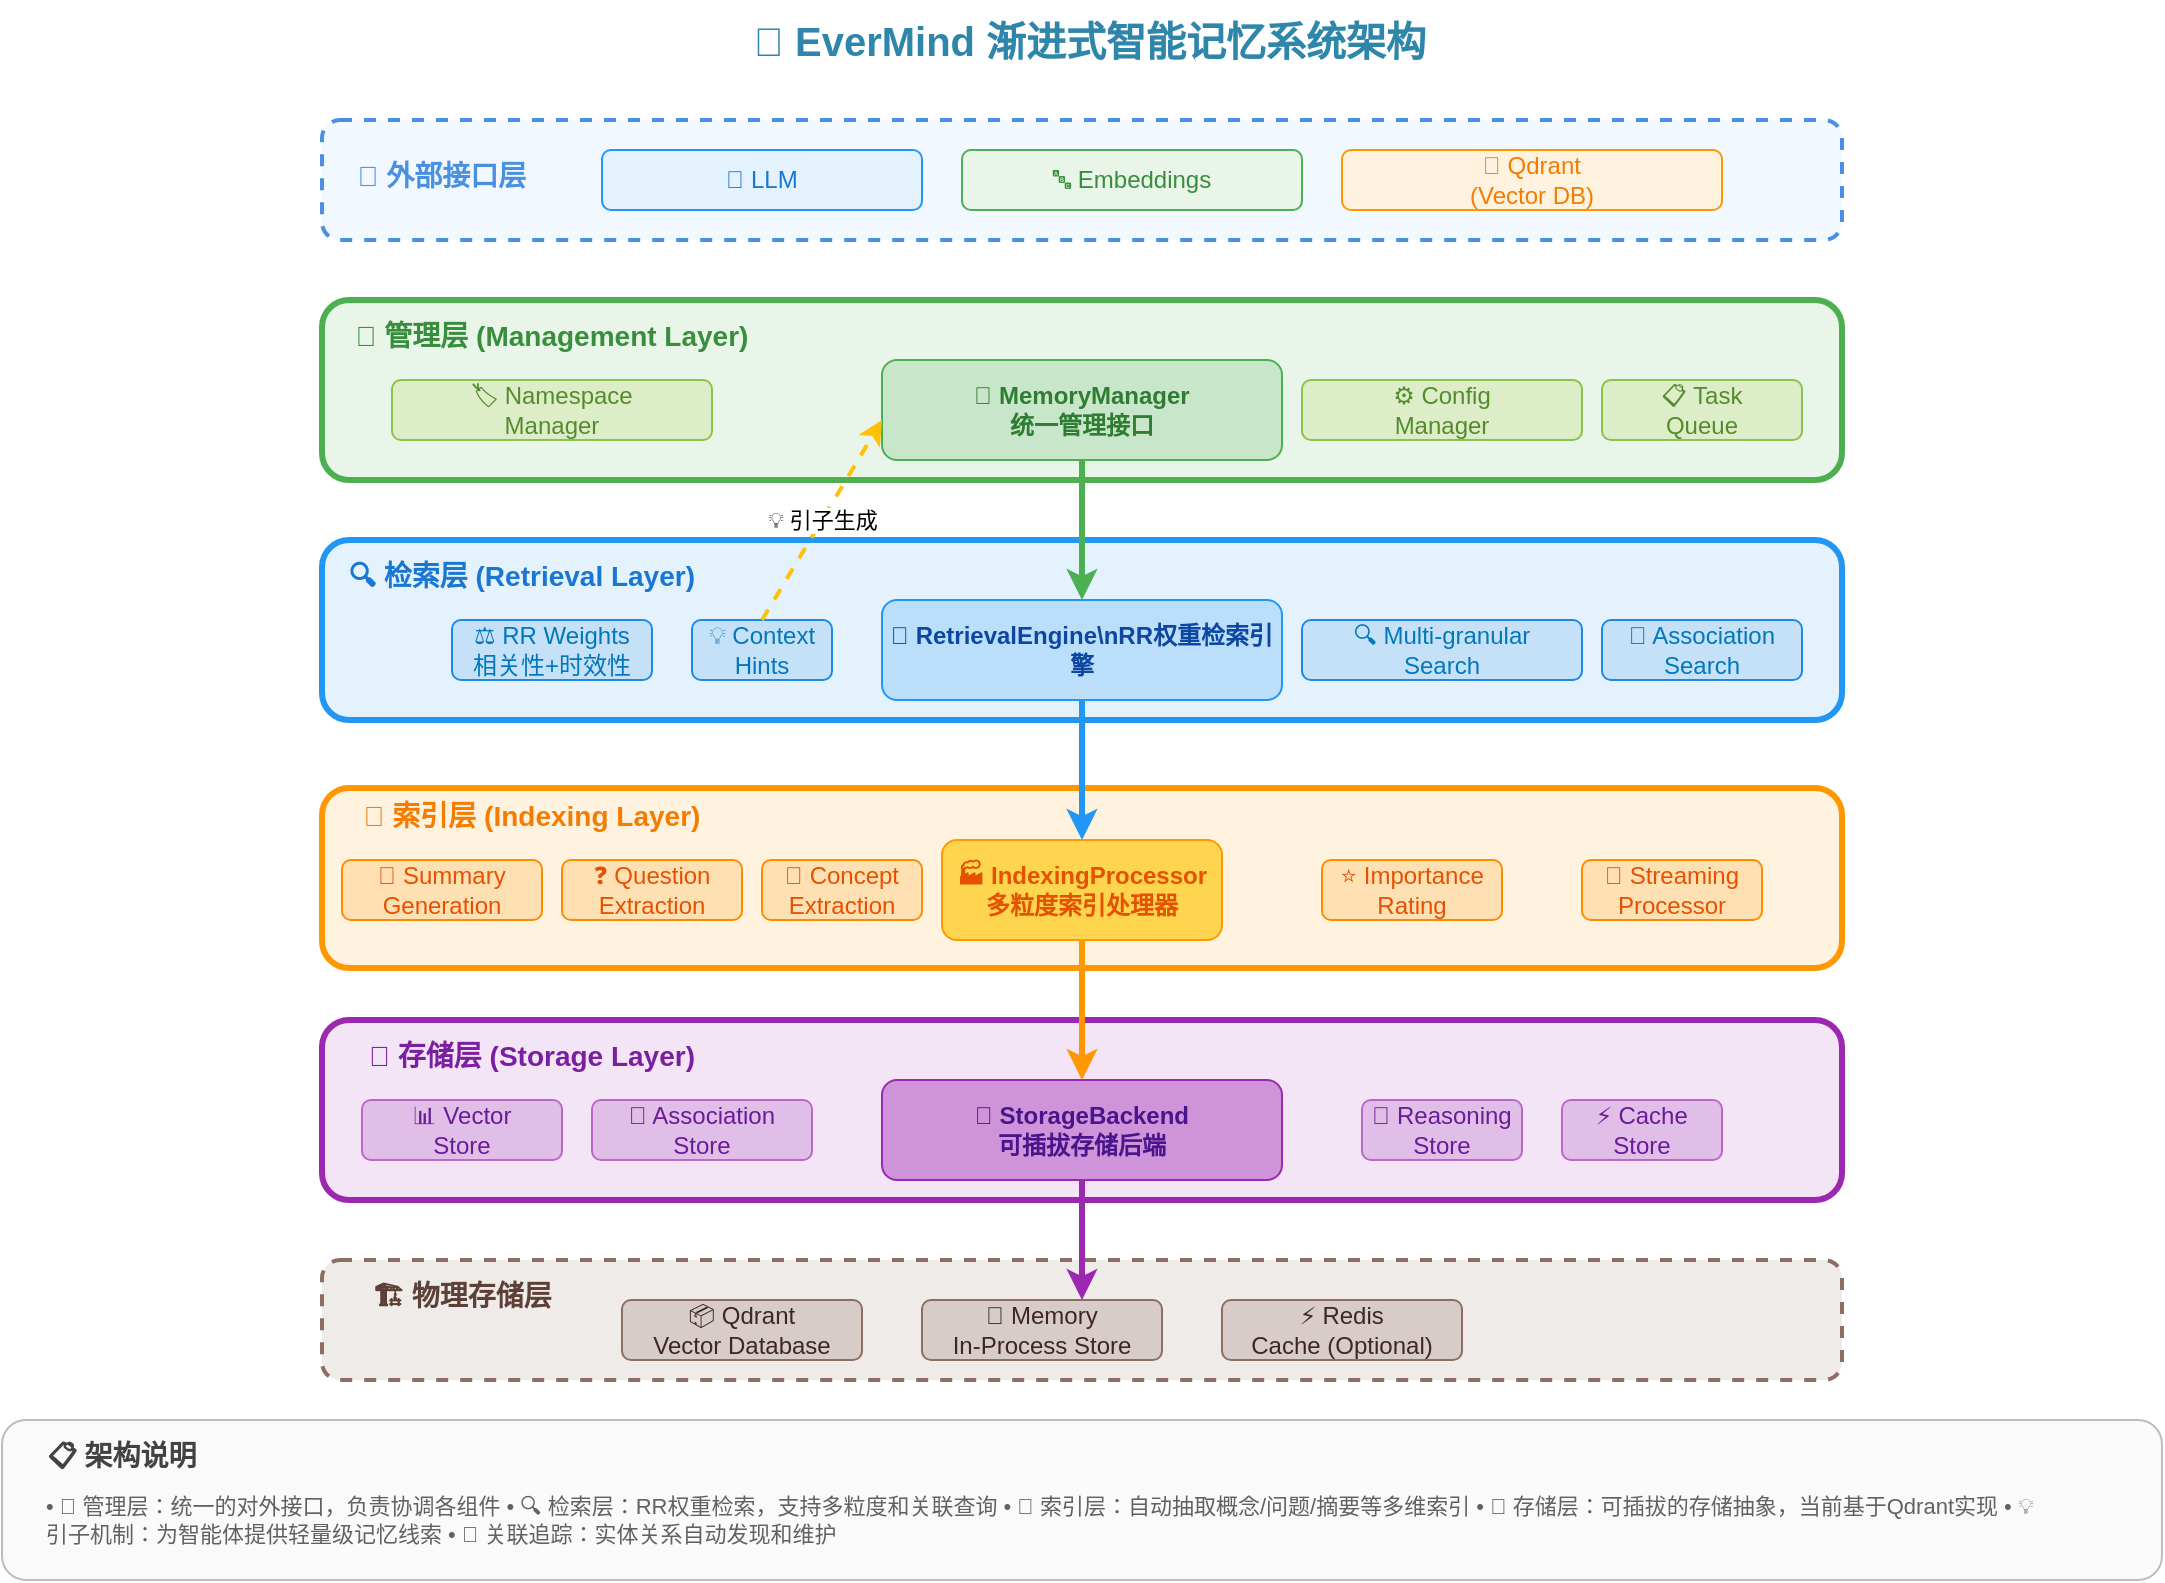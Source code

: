 <mxfile>
    <diagram name="EverMind Architecture" id="evermind-arch">
        <mxGraphModel dx="974" dy="646" grid="0" gridSize="10" guides="1" tooltips="1" connect="1" arrows="1" fold="1" page="1" pageScale="1" pageWidth="1169" pageHeight="827" math="0" shadow="0">
            <root>
                <mxCell id="0"/>
                <mxCell id="1" parent="0"/>
                <mxCell id="title" value="🧠 EverMind 渐进式智能记忆系统架构" style="text;html=1;strokeColor=none;fillColor=none;align=center;verticalAlign=middle;whiteSpace=wrap;rounded=0;fontSize=20;fontStyle=1;fontColor=#2E86AB;" parent="1" vertex="1">
                    <mxGeometry x="284" y="20" width="600" height="40" as="geometry"/>
                </mxCell>
                <mxCell id="external-box" value="" style="rounded=1;whiteSpace=wrap;html=1;fillColor=#F1F8FF;strokeColor=#4A90E2;strokeWidth=2;dashed=1;" parent="1" vertex="1">
                    <mxGeometry x="200" y="80" width="760" height="60" as="geometry"/>
                </mxCell>
                <mxCell id="external-title" value="🔌 外部接口层" style="text;html=1;strokeColor=none;fillColor=none;align=center;verticalAlign=middle;whiteSpace=wrap;rounded=0;fontSize=14;fontStyle=1;fontColor=#4A90E2;" parent="1" vertex="1">
                    <mxGeometry x="210" y="95" width="100" height="25" as="geometry"/>
                </mxCell>
                <mxCell id="llm-interface" value="🤖 LLM" style="rounded=1;whiteSpace=wrap;html=1;fillColor=#E3F2FD;strokeColor=#2196F3;fontColor=#1976D2;" parent="1" vertex="1">
                    <mxGeometry x="340" y="95" width="160" height="30" as="geometry"/>
                </mxCell>
                <mxCell id="embedding-interface" value="🔤 Embeddings" style="rounded=1;whiteSpace=wrap;html=1;fillColor=#E8F5E8;strokeColor=#4CAF50;fontColor=#388E3C;" parent="1" vertex="1">
                    <mxGeometry x="520" y="95" width="170" height="30" as="geometry"/>
                </mxCell>
                <mxCell id="qdrant-interface" value="💾 Qdrant&lt;div&gt;(Vector DB)&lt;/div&gt;" style="rounded=1;whiteSpace=wrap;html=1;fillColor=#FFF3E0;strokeColor=#FF9800;fontColor=#F57C00;" parent="1" vertex="1">
                    <mxGeometry x="710" y="95" width="190" height="30" as="geometry"/>
                </mxCell>
                <mxCell id="management-box" value="" style="rounded=1;whiteSpace=wrap;html=1;fillColor=#E8F5E8;strokeColor=#4CAF50;strokeWidth=3;" parent="1" vertex="1">
                    <mxGeometry x="200" y="170" width="760" height="90" as="geometry"/>
                </mxCell>
                <mxCell id="management-title" value="🎯 管理层 (Management Layer)" style="text;html=1;strokeColor=none;fillColor=none;align=center;verticalAlign=middle;whiteSpace=wrap;rounded=0;fontSize=14;fontStyle=1;fontColor=#388E3C;" parent="1" vertex="1">
                    <mxGeometry x="190" y="175" width="250" height="25" as="geometry"/>
                </mxCell>
                <mxCell id="memory-manager" value="🧠 MemoryManager&lt;div&gt;统一管理接口&lt;/div&gt;" style="rounded=1;whiteSpace=wrap;html=1;fillColor=#C8E6C9;strokeColor=#4CAF50;fontColor=#2E7D32;fontSize=12;fontStyle=1;" parent="1" vertex="1">
                    <mxGeometry x="480" y="200" width="200" height="50" as="geometry"/>
                </mxCell>
                <mxCell id="namespace-mgr" value="🏷️ Namespace&lt;div&gt;Manager&lt;/div&gt;" style="rounded=1;whiteSpace=wrap;html=1;fillColor=#DCEDC8;strokeColor=#8BC34A;fontColor=#558B2F;" parent="1" vertex="1">
                    <mxGeometry x="235" y="210" width="160" height="30" as="geometry"/>
                </mxCell>
                <mxCell id="config-mgr" value="⚙️ Config&lt;div&gt;Manager&lt;/div&gt;" style="rounded=1;whiteSpace=wrap;html=1;fillColor=#DCEDC8;strokeColor=#8BC34A;fontColor=#558B2F;" parent="1" vertex="1">
                    <mxGeometry x="690" y="210" width="140" height="30" as="geometry"/>
                </mxCell>
                <mxCell id="task-queue" value="📋 Task&lt;div&gt;Queue&lt;/div&gt;" style="rounded=1;whiteSpace=wrap;html=1;fillColor=#DCEDC8;strokeColor=#8BC34A;fontColor=#558B2F;" parent="1" vertex="1">
                    <mxGeometry x="840" y="210" width="100" height="30" as="geometry"/>
                </mxCell>
                <mxCell id="retrieval-box" value="" style="rounded=1;whiteSpace=wrap;html=1;fillColor=#E3F2FD;strokeColor=#2196F3;strokeWidth=3;" parent="1" vertex="1">
                    <mxGeometry x="200" y="290" width="760" height="90" as="geometry"/>
                </mxCell>
                <mxCell id="retrieval-title" value="🔍 检索层 (Retrieval Layer)" style="text;html=1;strokeColor=none;fillColor=none;align=center;verticalAlign=middle;whiteSpace=wrap;rounded=0;fontSize=14;fontStyle=1;fontColor=#1976D2;" parent="1" vertex="1">
                    <mxGeometry x="210" y="295" width="180" height="25" as="geometry"/>
                </mxCell>
                <mxCell id="retrieval-engine" value="🎯 RetrievalEngine\nRR权重检索引擎" style="rounded=1;whiteSpace=wrap;html=1;fillColor=#BBDEFB;strokeColor=#2196F3;fontColor=#0D47A1;fontSize=12;fontStyle=1;" parent="1" vertex="1">
                    <mxGeometry x="480" y="320" width="200" height="50" as="geometry"/>
                </mxCell>
                <mxCell id="rr-weights" value="⚖️ RR Weights&lt;div&gt;相关性+时效性&lt;/div&gt;" style="rounded=1;whiteSpace=wrap;html=1;fillColor=#C5E1F7;strokeColor=#1E88E5;fontColor=#0277BD;" parent="1" vertex="1">
                    <mxGeometry x="265" y="330" width="100" height="30" as="geometry"/>
                </mxCell>
                <mxCell id="context-hints" value="💡 Context&lt;div&gt;Hints&lt;/div&gt;" style="rounded=1;whiteSpace=wrap;html=1;fillColor=#C5E1F7;strokeColor=#1E88E5;fontColor=#0277BD;" parent="1" vertex="1">
                    <mxGeometry x="385" y="330" width="70" height="30" as="geometry"/>
                </mxCell>
                <mxCell id="multi-granular" value="🔍 Multi-granular&lt;div&gt;Search&lt;/div&gt;" style="rounded=1;whiteSpace=wrap;html=1;fillColor=#C5E1F7;strokeColor=#1E88E5;fontColor=#0277BD;" parent="1" vertex="1">
                    <mxGeometry x="690" y="330" width="140" height="30" as="geometry"/>
                </mxCell>
                <mxCell id="association-search" value="🔗 Association&lt;div&gt;Search&lt;/div&gt;" style="rounded=1;whiteSpace=wrap;html=1;fillColor=#C5E1F7;strokeColor=#1E88E5;fontColor=#0277BD;" parent="1" vertex="1">
                    <mxGeometry x="840" y="330" width="100" height="30" as="geometry"/>
                </mxCell>
                <mxCell id="indexing-box" value="" style="rounded=1;whiteSpace=wrap;html=1;fillColor=#FFF3E0;strokeColor=#FF9800;strokeWidth=3;" parent="1" vertex="1">
                    <mxGeometry x="200" y="414" width="760" height="90" as="geometry"/>
                </mxCell>
                <mxCell id="indexing-title" value="📑 索引层 (Indexing Layer)" style="text;html=1;strokeColor=none;fillColor=none;align=center;verticalAlign=middle;whiteSpace=wrap;rounded=0;fontSize=14;fontStyle=1;fontColor=#F57C00;" parent="1" vertex="1">
                    <mxGeometry x="190" y="415" width="230" height="25" as="geometry"/>
                </mxCell>
                <mxCell id="indexing-processor" value="🏭 IndexingProcessor&lt;div&gt;多粒度索引处理器&lt;/div&gt;" style="rounded=1;whiteSpace=wrap;html=1;fillColor=#FFD54F;strokeColor=#FF9800;fontColor=#E65100;fontSize=12;fontStyle=1;" parent="1" vertex="1">
                    <mxGeometry x="510" y="440" width="140" height="50" as="geometry"/>
                </mxCell>
                <mxCell id="concept-extraction" value="🧠 Concept&lt;div&gt;Extraction&lt;/div&gt;" style="rounded=1;whiteSpace=wrap;html=1;fillColor=#FFE0B2;strokeColor=#FB8C00;fontColor=#E65100;" parent="1" vertex="1">
                    <mxGeometry x="420" y="450" width="80" height="30" as="geometry"/>
                </mxCell>
                <mxCell id="question-extraction" value="❓ Question&lt;div&gt;Extraction&lt;/div&gt;" style="rounded=1;whiteSpace=wrap;html=1;fillColor=#FFE0B2;strokeColor=#FB8C00;fontColor=#E65100;" parent="1" vertex="1">
                    <mxGeometry x="320" y="450" width="90" height="30" as="geometry"/>
                </mxCell>
                <mxCell id="summary-generation" value="📝 Summary&lt;div&gt;Generation&lt;/div&gt;" style="rounded=1;whiteSpace=wrap;html=1;fillColor=#FFE0B2;strokeColor=#FB8C00;fontColor=#E65100;" parent="1" vertex="1">
                    <mxGeometry x="210" y="450" width="100" height="30" as="geometry"/>
                </mxCell>
                <mxCell id="importance-rating" value="⭐ Importance&lt;div&gt;Rating&lt;/div&gt;" style="rounded=1;whiteSpace=wrap;html=1;fillColor=#FFE0B2;strokeColor=#FB8C00;fontColor=#E65100;" parent="1" vertex="1">
                    <mxGeometry x="700" y="450" width="90" height="30" as="geometry"/>
                </mxCell>
                <mxCell id="streaming-processor" value="🌊 Streaming&lt;div&gt;Processor&lt;/div&gt;" style="rounded=1;whiteSpace=wrap;html=1;fillColor=#FFE0B2;strokeColor=#FB8C00;fontColor=#E65100;" parent="1" vertex="1">
                    <mxGeometry x="830" y="450" width="90" height="30" as="geometry"/>
                </mxCell>
                <mxCell id="storage-box" value="" style="rounded=1;whiteSpace=wrap;html=1;fillColor=#F3E5F5;strokeColor=#9C27B0;strokeWidth=3;" parent="1" vertex="1">
                    <mxGeometry x="200" y="530" width="760" height="90" as="geometry"/>
                </mxCell>
                <mxCell id="storage-title" value="💾 存储层 (Storage Layer)" style="text;html=1;strokeColor=none;fillColor=none;align=center;verticalAlign=middle;whiteSpace=wrap;rounded=0;fontSize=14;fontStyle=1;fontColor=#7B1FA2;" parent="1" vertex="1">
                    <mxGeometry x="195" y="535" width="220" height="25" as="geometry"/>
                </mxCell>
                <mxCell id="storage-backend" value="🔌 StorageBackend&lt;div&gt;可插拔存储后端&lt;/div&gt;" style="rounded=1;whiteSpace=wrap;html=1;fillColor=#CE93D8;strokeColor=#9C27B0;fontColor=#4A148C;fontSize=12;fontStyle=1;" parent="1" vertex="1">
                    <mxGeometry x="480" y="560" width="200" height="50" as="geometry"/>
                </mxCell>
                <mxCell id="vector-store" value="📊 Vector&lt;div&gt;Store&lt;/div&gt;" style="rounded=1;whiteSpace=wrap;html=1;fillColor=#E1BEE7;strokeColor=#BA68C8;fontColor=#6A1B9A;" parent="1" vertex="1">
                    <mxGeometry x="220" y="570" width="100" height="30" as="geometry"/>
                </mxCell>
                <mxCell id="association-store" value="🔗 Association&lt;div&gt;Store&lt;/div&gt;" style="rounded=1;whiteSpace=wrap;html=1;fillColor=#E1BEE7;strokeColor=#BA68C8;fontColor=#6A1B9A;" parent="1" vertex="1">
                    <mxGeometry x="335" y="570" width="110" height="30" as="geometry"/>
                </mxCell>
                <mxCell id="reasoning-store" value="🧩 Reasoning&lt;div&gt;Store&lt;/div&gt;" style="rounded=1;whiteSpace=wrap;html=1;fillColor=#E1BEE7;strokeColor=#BA68C8;fontColor=#6A1B9A;" parent="1" vertex="1">
                    <mxGeometry x="720" y="570" width="80" height="30" as="geometry"/>
                </mxCell>
                <mxCell id="cache-store" value="⚡ Cache&lt;div&gt;Store&lt;/div&gt;" style="rounded=1;whiteSpace=wrap;html=1;fillColor=#E1BEE7;strokeColor=#BA68C8;fontColor=#6A1B9A;" parent="1" vertex="1">
                    <mxGeometry x="820" y="570" width="80" height="30" as="geometry"/>
                </mxCell>
                <mxCell id="physical-box" value="" style="rounded=1;whiteSpace=wrap;html=1;fillColor=#EFEBE9;strokeColor=#8D6E63;strokeWidth=2;dashed=1;" parent="1" vertex="1">
                    <mxGeometry x="200" y="650" width="760" height="60" as="geometry"/>
                </mxCell>
                <mxCell id="physical-title" value="🏗️ 物理存储层" style="text;html=1;strokeColor=none;fillColor=none;align=center;verticalAlign=middle;whiteSpace=wrap;rounded=0;fontSize=14;fontStyle=1;fontColor=#5D4037;" parent="1" vertex="1">
                    <mxGeometry x="210" y="655" width="120" height="25" as="geometry"/>
                </mxCell>
                <mxCell id="qdrant-db" value="📦 Qdrant&lt;div&gt;Vector Database&lt;/div&gt;" style="rounded=1;whiteSpace=wrap;html=1;fillColor=#D7CCC8;strokeColor=#8D6E63;fontColor=#3E2723;" parent="1" vertex="1">
                    <mxGeometry x="350" y="670" width="120" height="30" as="geometry"/>
                </mxCell>
                <mxCell id="memory-db" value="💾 Memory&lt;div&gt;In-Process Store&lt;/div&gt;" style="rounded=1;whiteSpace=wrap;html=1;fillColor=#D7CCC8;strokeColor=#8D6E63;fontColor=#3E2723;" parent="1" vertex="1">
                    <mxGeometry x="500" y="670" width="120" height="30" as="geometry"/>
                </mxCell>
                <mxCell id="redis-cache" value="⚡ Redis&lt;div&gt;Cache (Optional)&lt;/div&gt;" style="rounded=1;whiteSpace=wrap;html=1;fillColor=#D7CCC8;strokeColor=#8D6E63;fontColor=#3E2723;" parent="1" vertex="1">
                    <mxGeometry x="650" y="670" width="120" height="30" as="geometry"/>
                </mxCell>
                <mxCell id="flow2" value="" style="endArrow=classic;html=1;rounded=0;strokeColor=#4CAF50;strokeWidth=3;" parent="1" edge="1">
                    <mxGeometry width="50" height="50" relative="1" as="geometry">
                        <mxPoint x="580" y="250" as="sourcePoint"/>
                        <mxPoint x="580" y="320" as="targetPoint"/>
                    </mxGeometry>
                </mxCell>
                <mxCell id="flow3" value="" style="endArrow=classic;html=1;rounded=0;strokeColor=#2196F3;strokeWidth=3;entryX=0.5;entryY=0;entryDx=0;entryDy=0;" parent="1" edge="1" target="indexing-processor">
                    <mxGeometry width="50" height="50" relative="1" as="geometry">
                        <mxPoint x="580" y="370" as="sourcePoint"/>
                        <mxPoint x="580" y="440" as="targetPoint"/>
                    </mxGeometry>
                </mxCell>
                <mxCell id="flow4" value="" style="endArrow=classic;html=1;rounded=0;strokeColor=#FF9800;strokeWidth=3;" parent="1" edge="1">
                    <mxGeometry width="50" height="50" relative="1" as="geometry">
                        <mxPoint x="580" y="490" as="sourcePoint"/>
                        <mxPoint x="580" y="560" as="targetPoint"/>
                    </mxGeometry>
                </mxCell>
                <mxCell id="flow5" value="" style="endArrow=classic;html=1;rounded=0;strokeColor=#9C27B0;strokeWidth=3;" parent="1" edge="1">
                    <mxGeometry width="50" height="50" relative="1" as="geometry">
                        <mxPoint x="580" y="610" as="sourcePoint"/>
                        <mxPoint x="580" y="670" as="targetPoint"/>
                    </mxGeometry>
                </mxCell>
                <mxCell id="context-flow" value="💡 引子生成" style="endArrow=classic;html=1;rounded=0;strokeColor=#FFC107;strokeWidth=2;dashed=1;exitX=0.5;exitY=0;exitDx=0;exitDy=0;" parent="1" edge="1" source="context-hints">
                    <mxGeometry width="50" height="50" relative="1" as="geometry">
                        <mxPoint x="390" y="330" as="sourcePoint"/>
                        <mxPoint x="480" y="230" as="targetPoint"/>
                        <mxPoint as="offset"/>
                    </mxGeometry>
                </mxCell>
                <mxCell id="legend-box" value="" style="rounded=1;whiteSpace=wrap;html=1;fillColor=#FAFAFA;strokeColor=#BDBDBD;strokeWidth=1;" parent="1" vertex="1">
                    <mxGeometry x="40" y="730" width="1080" height="80" as="geometry"/>
                </mxCell>
                <mxCell id="legend-title" value="📋 架构说明" style="text;html=1;strokeColor=none;fillColor=none;align=center;verticalAlign=middle;whiteSpace=wrap;rounded=0;fontSize=14;fontStyle=1;fontColor=#424242;" parent="1" vertex="1">
                    <mxGeometry x="50" y="735" width="100" height="25" as="geometry"/>
                </mxCell>
                <mxCell id="legend-text" value="• 🎯 管理层：统一的对外接口，负责协调各组件  • 🔍 检索层：RR权重检索，支持多粒度和关联查询  • 📑 索引层：自动抽取概念/问题/摘要等多维索引  • 💾 存储层：可插拔的存储抽象，当前基于Qdrant实现  • 💡 引子机制：为智能体提供轻量级记忆线索  • 🔗 关联追踪：实体关系自动发现和维护" style="text;html=1;strokeColor=none;fillColor=none;align=left;verticalAlign=middle;whiteSpace=wrap;rounded=0;fontSize=11;fontColor=#616161;" parent="1" vertex="1">
                    <mxGeometry x="60" y="760" width="1000" height="40" as="geometry"/>
                </mxCell>
            </root>
        </mxGraphModel>
    </diagram>
</mxfile>